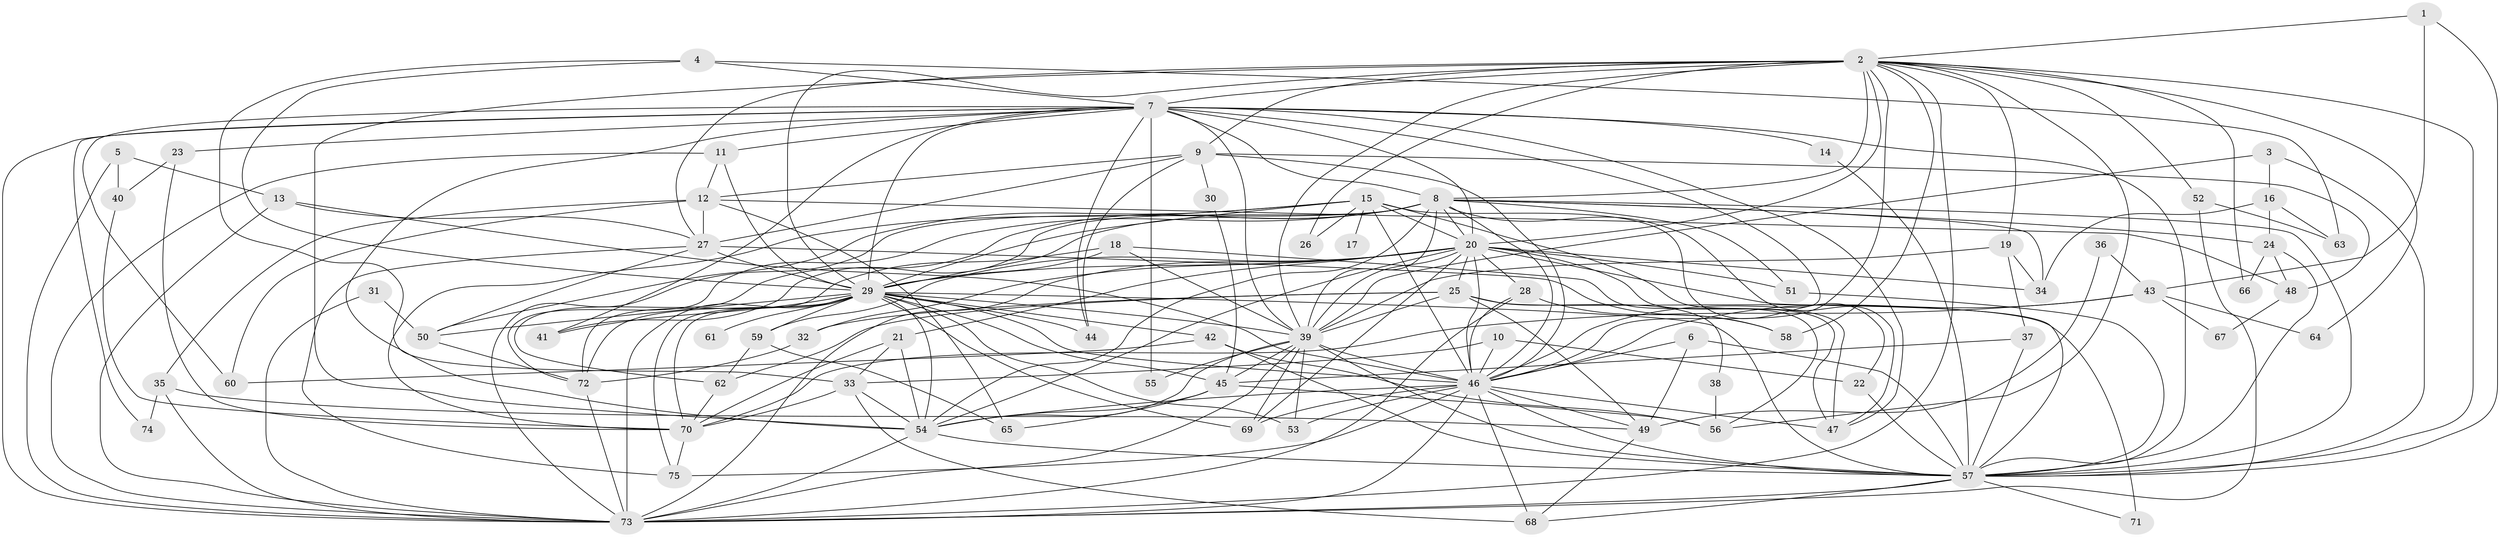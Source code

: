 // original degree distribution, {25: 0.013422818791946308, 19: 0.013422818791946308, 24: 0.006711409395973154, 16: 0.006711409395973154, 20: 0.006711409395973154, 27: 0.006711409395973154, 23: 0.006711409395973154, 33: 0.006711409395973154, 3: 0.16778523489932887, 2: 0.5302013422818792, 10: 0.006711409395973154, 4: 0.12751677852348994, 5: 0.03355704697986577, 7: 0.006711409395973154, 8: 0.013422818791946308, 9: 0.013422818791946308, 6: 0.03355704697986577}
// Generated by graph-tools (version 1.1) at 2025/01/03/09/25 03:01:22]
// undirected, 75 vertices, 218 edges
graph export_dot {
graph [start="1"]
  node [color=gray90,style=filled];
  1;
  2;
  3;
  4;
  5;
  6;
  7;
  8;
  9;
  10;
  11;
  12;
  13;
  14;
  15;
  16;
  17;
  18;
  19;
  20;
  21;
  22;
  23;
  24;
  25;
  26;
  27;
  28;
  29;
  30;
  31;
  32;
  33;
  34;
  35;
  36;
  37;
  38;
  39;
  40;
  41;
  42;
  43;
  44;
  45;
  46;
  47;
  48;
  49;
  50;
  51;
  52;
  53;
  54;
  55;
  56;
  57;
  58;
  59;
  60;
  61;
  62;
  63;
  64;
  65;
  66;
  67;
  68;
  69;
  70;
  71;
  72;
  73;
  74;
  75;
  1 -- 2 [weight=1.0];
  1 -- 43 [weight=1.0];
  1 -- 57 [weight=1.0];
  2 -- 7 [weight=1.0];
  2 -- 8 [weight=2.0];
  2 -- 9 [weight=1.0];
  2 -- 19 [weight=1.0];
  2 -- 20 [weight=1.0];
  2 -- 26 [weight=1.0];
  2 -- 27 [weight=1.0];
  2 -- 29 [weight=3.0];
  2 -- 39 [weight=2.0];
  2 -- 46 [weight=1.0];
  2 -- 52 [weight=1.0];
  2 -- 54 [weight=2.0];
  2 -- 56 [weight=1.0];
  2 -- 57 [weight=1.0];
  2 -- 58 [weight=1.0];
  2 -- 64 [weight=1.0];
  2 -- 66 [weight=2.0];
  2 -- 73 [weight=1.0];
  3 -- 16 [weight=1.0];
  3 -- 39 [weight=1.0];
  3 -- 57 [weight=1.0];
  4 -- 7 [weight=1.0];
  4 -- 29 [weight=1.0];
  4 -- 33 [weight=1.0];
  4 -- 63 [weight=1.0];
  5 -- 13 [weight=1.0];
  5 -- 40 [weight=1.0];
  5 -- 73 [weight=1.0];
  6 -- 46 [weight=1.0];
  6 -- 49 [weight=1.0];
  6 -- 57 [weight=1.0];
  7 -- 8 [weight=1.0];
  7 -- 11 [weight=1.0];
  7 -- 14 [weight=1.0];
  7 -- 20 [weight=1.0];
  7 -- 23 [weight=1.0];
  7 -- 29 [weight=1.0];
  7 -- 39 [weight=1.0];
  7 -- 41 [weight=1.0];
  7 -- 44 [weight=1.0];
  7 -- 46 [weight=1.0];
  7 -- 47 [weight=2.0];
  7 -- 54 [weight=3.0];
  7 -- 55 [weight=3.0];
  7 -- 57 [weight=2.0];
  7 -- 60 [weight=1.0];
  7 -- 73 [weight=1.0];
  7 -- 74 [weight=1.0];
  8 -- 20 [weight=1.0];
  8 -- 24 [weight=1.0];
  8 -- 29 [weight=1.0];
  8 -- 34 [weight=1.0];
  8 -- 39 [weight=2.0];
  8 -- 41 [weight=1.0];
  8 -- 46 [weight=1.0];
  8 -- 47 [weight=1.0];
  8 -- 51 [weight=1.0];
  8 -- 54 [weight=1.0];
  8 -- 57 [weight=1.0];
  8 -- 62 [weight=1.0];
  8 -- 72 [weight=1.0];
  8 -- 73 [weight=1.0];
  9 -- 12 [weight=1.0];
  9 -- 27 [weight=1.0];
  9 -- 30 [weight=1.0];
  9 -- 44 [weight=1.0];
  9 -- 46 [weight=1.0];
  9 -- 48 [weight=1.0];
  10 -- 22 [weight=1.0];
  10 -- 33 [weight=1.0];
  10 -- 46 [weight=1.0];
  11 -- 12 [weight=1.0];
  11 -- 29 [weight=1.0];
  11 -- 73 [weight=1.0];
  12 -- 27 [weight=1.0];
  12 -- 35 [weight=1.0];
  12 -- 48 [weight=1.0];
  12 -- 60 [weight=1.0];
  12 -- 65 [weight=1.0];
  13 -- 27 [weight=1.0];
  13 -- 46 [weight=1.0];
  13 -- 73 [weight=1.0];
  14 -- 57 [weight=1.0];
  15 -- 17 [weight=1.0];
  15 -- 20 [weight=1.0];
  15 -- 22 [weight=1.0];
  15 -- 26 [weight=1.0];
  15 -- 29 [weight=1.0];
  15 -- 46 [weight=1.0];
  15 -- 47 [weight=1.0];
  15 -- 50 [weight=1.0];
  15 -- 70 [weight=1.0];
  16 -- 24 [weight=1.0];
  16 -- 34 [weight=1.0];
  16 -- 63 [weight=1.0];
  18 -- 29 [weight=1.0];
  18 -- 39 [weight=1.0];
  18 -- 56 [weight=1.0];
  18 -- 72 [weight=1.0];
  19 -- 34 [weight=1.0];
  19 -- 37 [weight=1.0];
  19 -- 39 [weight=1.0];
  20 -- 21 [weight=1.0];
  20 -- 25 [weight=2.0];
  20 -- 28 [weight=1.0];
  20 -- 29 [weight=2.0];
  20 -- 32 [weight=1.0];
  20 -- 34 [weight=1.0];
  20 -- 39 [weight=2.0];
  20 -- 46 [weight=2.0];
  20 -- 47 [weight=1.0];
  20 -- 51 [weight=1.0];
  20 -- 54 [weight=1.0];
  20 -- 57 [weight=1.0];
  20 -- 59 [weight=1.0];
  20 -- 69 [weight=1.0];
  20 -- 73 [weight=1.0];
  21 -- 33 [weight=1.0];
  21 -- 54 [weight=1.0];
  21 -- 70 [weight=1.0];
  22 -- 57 [weight=1.0];
  23 -- 40 [weight=1.0];
  23 -- 70 [weight=1.0];
  24 -- 48 [weight=1.0];
  24 -- 57 [weight=1.0];
  24 -- 66 [weight=1.0];
  25 -- 32 [weight=1.0];
  25 -- 38 [weight=1.0];
  25 -- 39 [weight=1.0];
  25 -- 49 [weight=1.0];
  25 -- 62 [weight=1.0];
  25 -- 71 [weight=1.0];
  27 -- 29 [weight=1.0];
  27 -- 50 [weight=1.0];
  27 -- 58 [weight=1.0];
  27 -- 75 [weight=1.0];
  28 -- 46 [weight=1.0];
  28 -- 58 [weight=1.0];
  28 -- 73 [weight=1.0];
  29 -- 39 [weight=1.0];
  29 -- 41 [weight=1.0];
  29 -- 42 [weight=1.0];
  29 -- 44 [weight=1.0];
  29 -- 45 [weight=1.0];
  29 -- 46 [weight=1.0];
  29 -- 50 [weight=1.0];
  29 -- 53 [weight=1.0];
  29 -- 54 [weight=2.0];
  29 -- 57 [weight=2.0];
  29 -- 59 [weight=1.0];
  29 -- 61 [weight=2.0];
  29 -- 69 [weight=1.0];
  29 -- 70 [weight=1.0];
  29 -- 72 [weight=1.0];
  29 -- 73 [weight=1.0];
  29 -- 75 [weight=1.0];
  30 -- 45 [weight=1.0];
  31 -- 50 [weight=1.0];
  31 -- 73 [weight=1.0];
  32 -- 72 [weight=1.0];
  33 -- 54 [weight=1.0];
  33 -- 68 [weight=1.0];
  33 -- 70 [weight=1.0];
  35 -- 49 [weight=1.0];
  35 -- 73 [weight=2.0];
  35 -- 74 [weight=1.0];
  36 -- 43 [weight=1.0];
  36 -- 49 [weight=1.0];
  37 -- 45 [weight=1.0];
  37 -- 57 [weight=2.0];
  38 -- 56 [weight=1.0];
  39 -- 45 [weight=1.0];
  39 -- 46 [weight=2.0];
  39 -- 53 [weight=1.0];
  39 -- 54 [weight=1.0];
  39 -- 55 [weight=1.0];
  39 -- 57 [weight=1.0];
  39 -- 69 [weight=1.0];
  39 -- 73 [weight=1.0];
  40 -- 70 [weight=1.0];
  42 -- 56 [weight=1.0];
  42 -- 57 [weight=2.0];
  42 -- 60 [weight=1.0];
  43 -- 46 [weight=1.0];
  43 -- 64 [weight=1.0];
  43 -- 67 [weight=1.0];
  43 -- 70 [weight=1.0];
  45 -- 54 [weight=1.0];
  45 -- 56 [weight=1.0];
  45 -- 65 [weight=1.0];
  46 -- 47 [weight=1.0];
  46 -- 49 [weight=1.0];
  46 -- 53 [weight=1.0];
  46 -- 54 [weight=1.0];
  46 -- 57 [weight=1.0];
  46 -- 68 [weight=1.0];
  46 -- 69 [weight=1.0];
  46 -- 73 [weight=1.0];
  46 -- 75 [weight=1.0];
  48 -- 67 [weight=1.0];
  49 -- 68 [weight=1.0];
  50 -- 72 [weight=1.0];
  51 -- 57 [weight=1.0];
  52 -- 63 [weight=1.0];
  52 -- 73 [weight=1.0];
  54 -- 57 [weight=1.0];
  54 -- 73 [weight=1.0];
  57 -- 68 [weight=1.0];
  57 -- 71 [weight=1.0];
  57 -- 73 [weight=2.0];
  59 -- 62 [weight=1.0];
  59 -- 65 [weight=1.0];
  62 -- 70 [weight=1.0];
  70 -- 75 [weight=1.0];
  72 -- 73 [weight=1.0];
}
